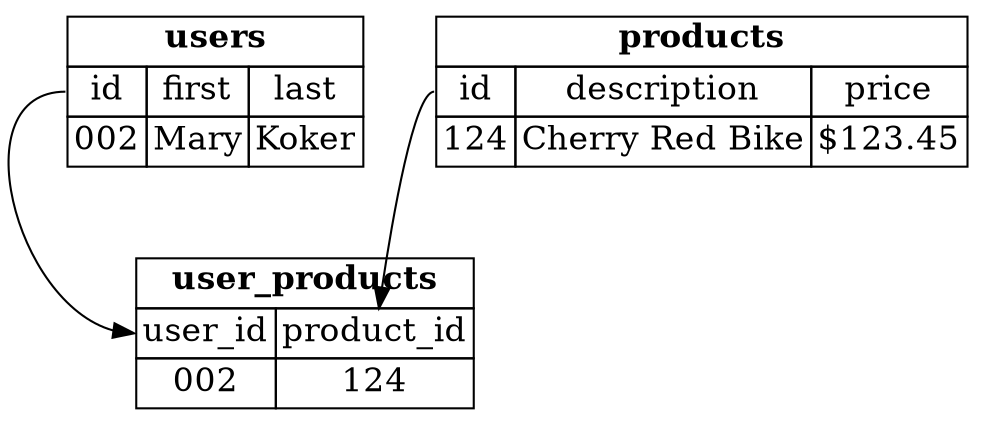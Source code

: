 
digraph g {
node [
fontsize = "16"
shape = "ellipse"
];
edge [
];
"users" [
label =<
<table border="0" cellborder="1" cellspacing="0">
  <tr><td colspan="3"><b>users</b></td></tr>
  <tr><td port="f0">id</td><td port="f1">first</td><td port="f2">last</td></tr>
  <tr><td>002</td><td port="f1">Mary</td><td port="f2">Koker</td></tr>
  </table>>
shape = "none"
];
"products" [
label =<
<table border="0" cellborder="1" cellspacing="0">
  <tr><td colspan="3"><b>products</b></td></tr>
  <tr><td port="f0">id</td><td port="f1">description</td><td port="f2">price</td></tr>
  <tr><td>124</td><td port="f1">Cherry Red Bike</td><td port="f2">$123.45</td></tr>
  </table>>
shape = "none"
];
"user_products" [
label =<
<table border="0" cellborder="1" cellspacing="0">
  <tr><td colspan="3"><b>user_products</b></td></tr>
  <tr><td port="f0">user_id</td><td port="f1">product_id</td></tr>
  <tr><td port="f0">002</td><td port="f1">124</td></tr>
  </table>>
shape = "none"
];
"users":f0 -> "user_products":f0 [
];
"products":f0 -> "user_products":f1 [
];
}
